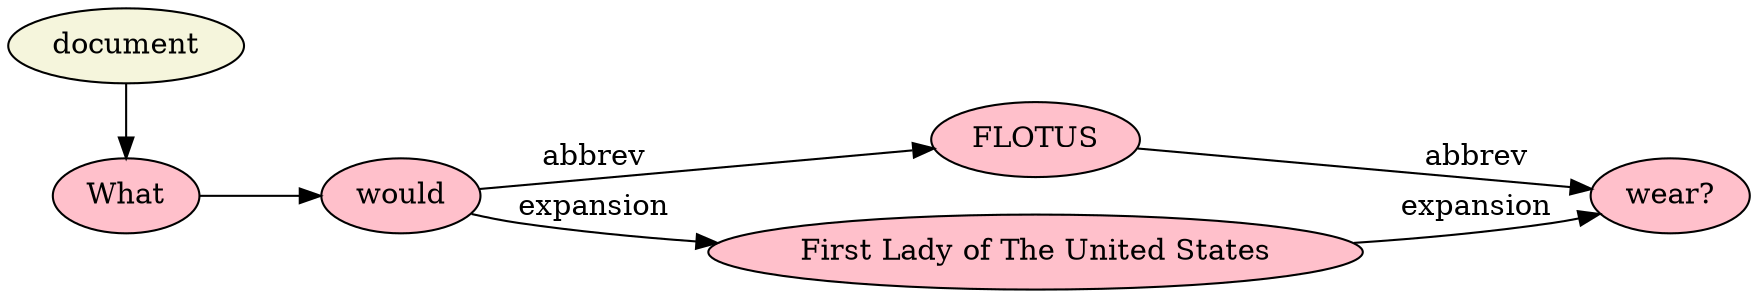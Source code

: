 digraph G {
	rankdir=LR 
	document[style=filled, fillcolor=beige]
	{node [style=filled, fillcolor=pink]; What; would; FLOTUS; exp[label="First Lady of The United States"]; wear[label="wear?"] }
	What -> would 
	would -> FLOTUS -> wear[label=abbrev]
	would -> exp -> wear[label=expansion]
	document -> What [constraint=false]
}